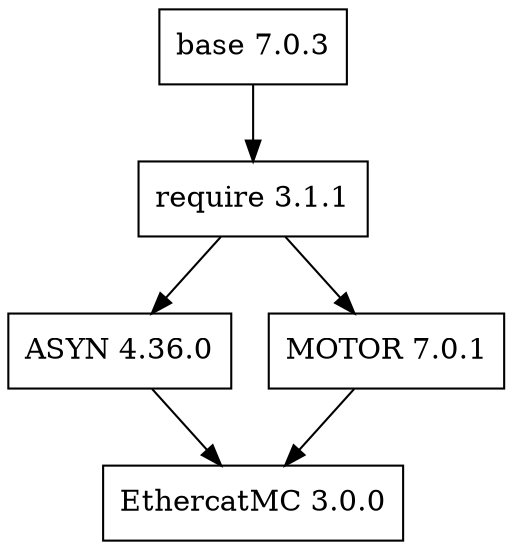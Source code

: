 digraph EthercatMC {
node [shape=record];
base [label="base 7.0.3"]
require [label="require 3.1.1"]
ASYN [label="ASYN 4.36.0"]
MOTOR [label="MOTOR 7.0.1"]
EthercatMC [label="EthercatMC 3.0.0"]
base -> require -> { ASYN,MOTOR } ->  {  EthercatMC  } 
} 


